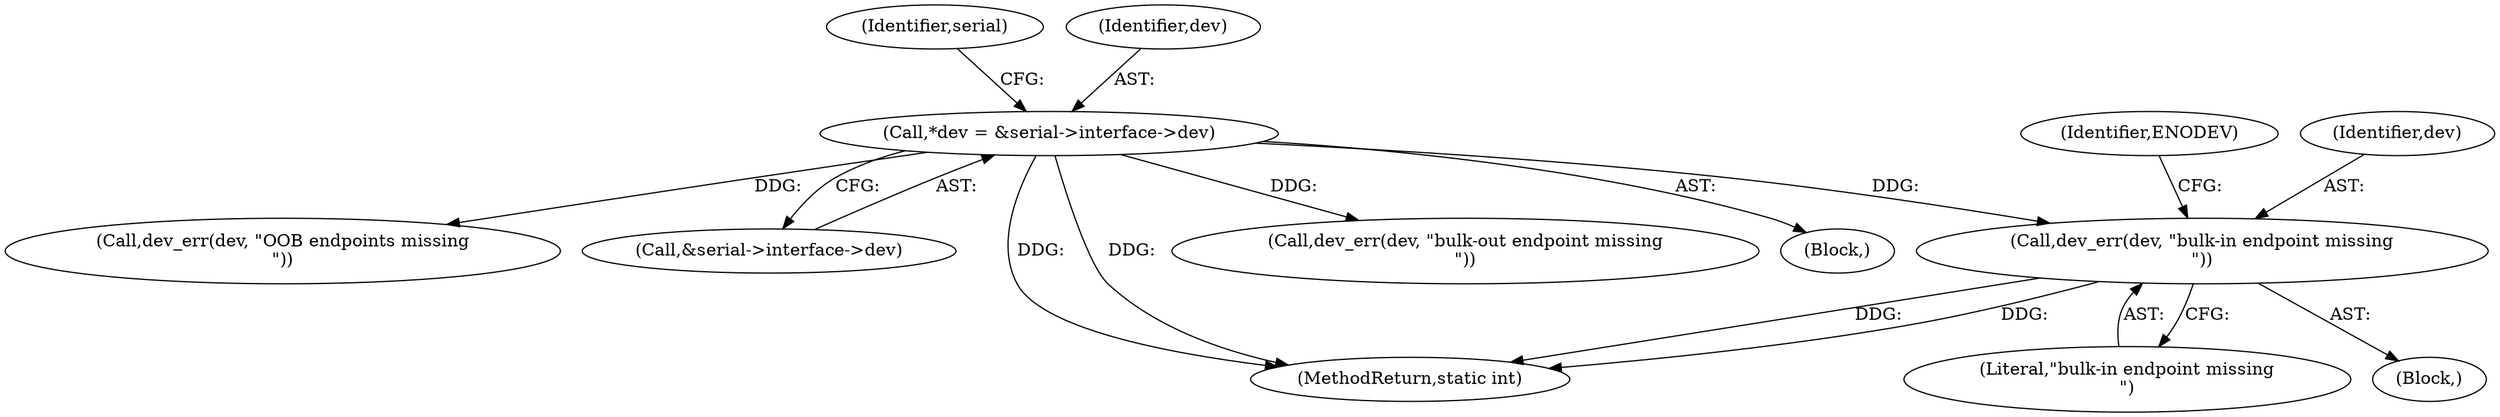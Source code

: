 digraph "0_linux_5a07975ad0a36708c6b0a5b9fea1ff811d0b0c1f@pointer" {
"1000161" [label="(Call,dev_err(dev, \"bulk-in endpoint missing\n\"))"];
"1000105" [label="(Call,*dev = &serial->interface->dev)"];
"1000160" [label="(Block,)"];
"1000166" [label="(Identifier,ENODEV)"];
"1000119" [label="(Identifier,serial)"];
"1000177" [label="(Call,dev_err(dev, \"bulk-out endpoint missing\n\"))"];
"1000105" [label="(Call,*dev = &serial->interface->dev)"];
"1000103" [label="(Block,)"];
"1000129" [label="(Call,dev_err(dev, \"OOB endpoints missing\n\"))"];
"1000107" [label="(Call,&serial->interface->dev)"];
"1000163" [label="(Literal,\"bulk-in endpoint missing\n\")"];
"1000106" [label="(Identifier,dev)"];
"1000161" [label="(Call,dev_err(dev, \"bulk-in endpoint missing\n\"))"];
"1000242" [label="(MethodReturn,static int)"];
"1000162" [label="(Identifier,dev)"];
"1000161" -> "1000160"  [label="AST: "];
"1000161" -> "1000163"  [label="CFG: "];
"1000162" -> "1000161"  [label="AST: "];
"1000163" -> "1000161"  [label="AST: "];
"1000166" -> "1000161"  [label="CFG: "];
"1000161" -> "1000242"  [label="DDG: "];
"1000161" -> "1000242"  [label="DDG: "];
"1000105" -> "1000161"  [label="DDG: "];
"1000105" -> "1000103"  [label="AST: "];
"1000105" -> "1000107"  [label="CFG: "];
"1000106" -> "1000105"  [label="AST: "];
"1000107" -> "1000105"  [label="AST: "];
"1000119" -> "1000105"  [label="CFG: "];
"1000105" -> "1000242"  [label="DDG: "];
"1000105" -> "1000242"  [label="DDG: "];
"1000105" -> "1000129"  [label="DDG: "];
"1000105" -> "1000177"  [label="DDG: "];
}
